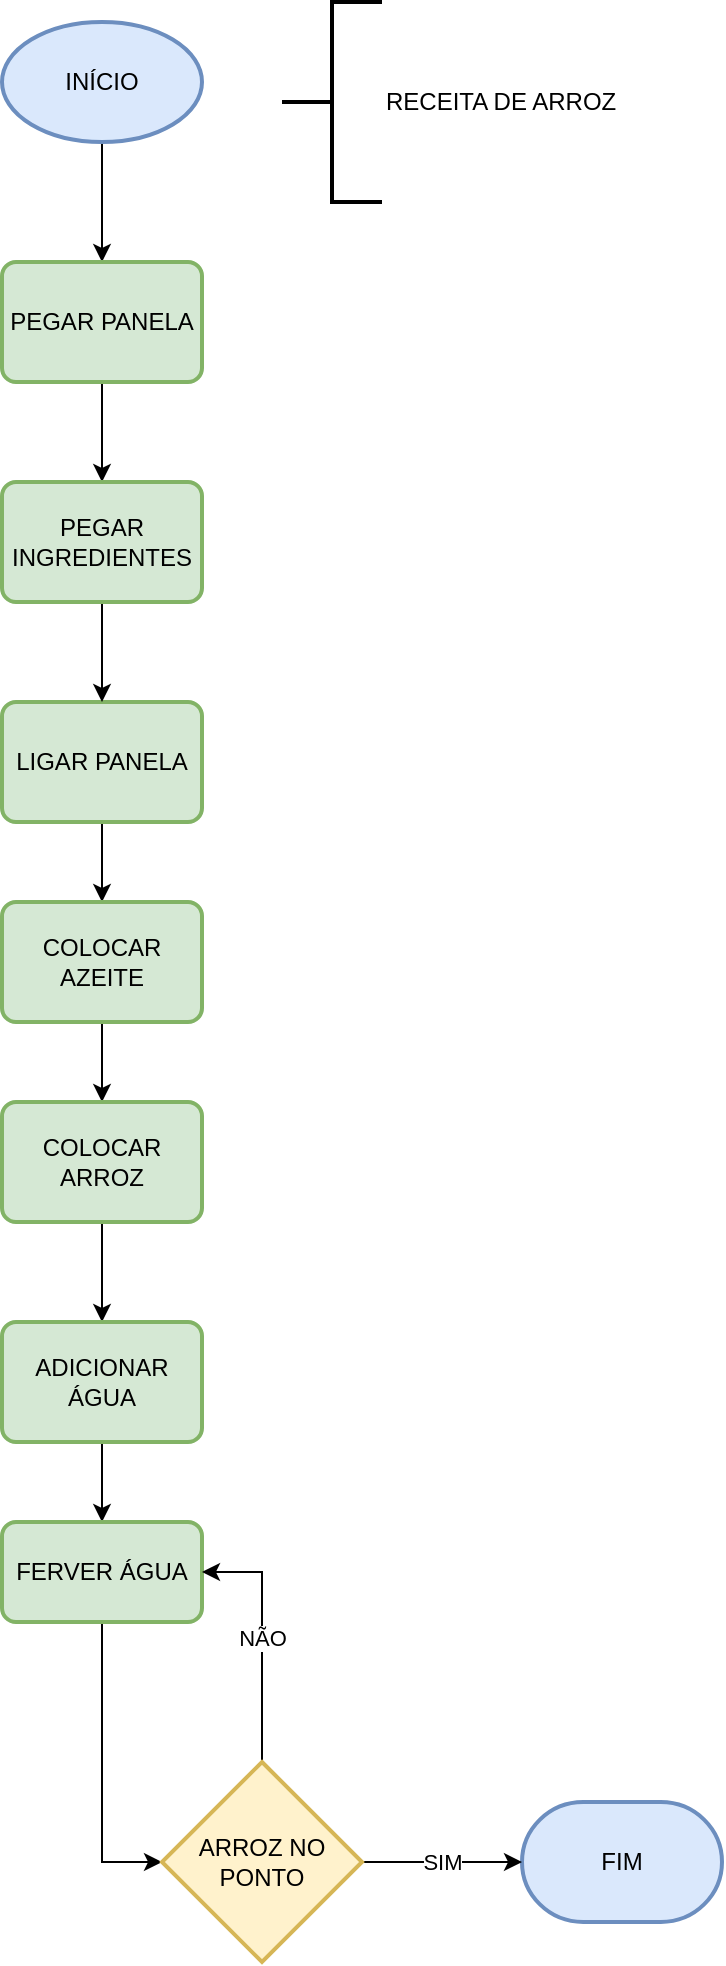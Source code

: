 <mxfile version="20.4.2" type="github"><diagram id="K3xeFRALbzuhU4c2LSBe" name="Página-1"><mxGraphModel dx="182" dy="449" grid="1" gridSize="10" guides="1" tooltips="1" connect="1" arrows="1" fold="1" page="1" pageScale="1" pageWidth="827" pageHeight="1169" math="0" shadow="0"><root><mxCell id="0"/><mxCell id="1" parent="0"/><mxCell id="6_0FSexhwAI14o5Kcjyu-5" value="" style="edgeStyle=orthogonalEdgeStyle;rounded=0;orthogonalLoop=1;jettySize=auto;html=1;" parent="1" source="6_0FSexhwAI14o5Kcjyu-1" target="6_0FSexhwAI14o5Kcjyu-2" edge="1"><mxGeometry relative="1" as="geometry"/></mxCell><mxCell id="6_0FSexhwAI14o5Kcjyu-1" value="INÍCIO" style="strokeWidth=2;html=1;shape=mxgraph.flowchart.start_1;whiteSpace=wrap;fillColor=#dae8fc;strokeColor=#6c8ebf;" parent="1" vertex="1"><mxGeometry x="70" y="30" width="100" height="60" as="geometry"/></mxCell><mxCell id="6_0FSexhwAI14o5Kcjyu-23" value="" style="edgeStyle=orthogonalEdgeStyle;rounded=0;orthogonalLoop=1;jettySize=auto;html=1;" parent="1" source="6_0FSexhwAI14o5Kcjyu-2" target="6_0FSexhwAI14o5Kcjyu-7" edge="1"><mxGeometry relative="1" as="geometry"/></mxCell><mxCell id="6_0FSexhwAI14o5Kcjyu-2" value="PEGAR PANELA" style="rounded=1;whiteSpace=wrap;html=1;absoluteArcSize=1;arcSize=14;strokeWidth=2;fillColor=#d5e8d4;strokeColor=#82b366;" parent="1" vertex="1"><mxGeometry x="70" y="150" width="100" height="60" as="geometry"/></mxCell><mxCell id="6_0FSexhwAI14o5Kcjyu-22" value="" style="edgeStyle=orthogonalEdgeStyle;rounded=0;orthogonalLoop=1;jettySize=auto;html=1;" parent="1" source="6_0FSexhwAI14o5Kcjyu-3" target="6_0FSexhwAI14o5Kcjyu-8" edge="1"><mxGeometry relative="1" as="geometry"/></mxCell><mxCell id="6_0FSexhwAI14o5Kcjyu-3" value="LIGAR PANELA" style="rounded=1;whiteSpace=wrap;html=1;absoluteArcSize=1;arcSize=14;strokeWidth=2;fillColor=#d5e8d4;strokeColor=#82b366;" parent="1" vertex="1"><mxGeometry x="70" y="370" width="100" height="60" as="geometry"/></mxCell><mxCell id="6_0FSexhwAI14o5Kcjyu-4" value="RECEITA DE ARROZ" style="strokeWidth=2;html=1;shape=mxgraph.flowchart.annotation_2;align=left;labelPosition=right;pointerEvents=1;" parent="1" vertex="1"><mxGeometry x="210" y="20" width="50" height="100" as="geometry"/></mxCell><mxCell id="6_0FSexhwAI14o5Kcjyu-24" value="" style="edgeStyle=orthogonalEdgeStyle;rounded=0;orthogonalLoop=1;jettySize=auto;html=1;" parent="1" source="6_0FSexhwAI14o5Kcjyu-7" target="6_0FSexhwAI14o5Kcjyu-3" edge="1"><mxGeometry relative="1" as="geometry"/></mxCell><mxCell id="6_0FSexhwAI14o5Kcjyu-7" value="PEGAR INGREDIENTES" style="rounded=1;whiteSpace=wrap;html=1;absoluteArcSize=1;arcSize=14;strokeWidth=2;fillColor=#d5e8d4;strokeColor=#82b366;" parent="1" vertex="1"><mxGeometry x="70" y="260" width="100" height="60" as="geometry"/></mxCell><mxCell id="6_0FSexhwAI14o5Kcjyu-21" value="" style="edgeStyle=orthogonalEdgeStyle;rounded=0;orthogonalLoop=1;jettySize=auto;html=1;" parent="1" source="6_0FSexhwAI14o5Kcjyu-8" target="6_0FSexhwAI14o5Kcjyu-9" edge="1"><mxGeometry relative="1" as="geometry"/></mxCell><mxCell id="6_0FSexhwAI14o5Kcjyu-8" value="COLOCAR AZEITE" style="rounded=1;whiteSpace=wrap;html=1;absoluteArcSize=1;arcSize=14;strokeWidth=2;fillColor=#d5e8d4;strokeColor=#82b366;" parent="1" vertex="1"><mxGeometry x="70" y="470" width="100" height="60" as="geometry"/></mxCell><mxCell id="6_0FSexhwAI14o5Kcjyu-20" value="" style="edgeStyle=orthogonalEdgeStyle;rounded=0;orthogonalLoop=1;jettySize=auto;html=1;" parent="1" source="6_0FSexhwAI14o5Kcjyu-9" target="6_0FSexhwAI14o5Kcjyu-10" edge="1"><mxGeometry relative="1" as="geometry"/></mxCell><mxCell id="6_0FSexhwAI14o5Kcjyu-9" value="COLOCAR ARROZ" style="rounded=1;whiteSpace=wrap;html=1;absoluteArcSize=1;arcSize=14;strokeWidth=2;fillColor=#d5e8d4;strokeColor=#82b366;" parent="1" vertex="1"><mxGeometry x="70" y="570" width="100" height="60" as="geometry"/></mxCell><mxCell id="6_0FSexhwAI14o5Kcjyu-14" value="" style="edgeStyle=orthogonalEdgeStyle;rounded=0;orthogonalLoop=1;jettySize=auto;html=1;" parent="1" source="6_0FSexhwAI14o5Kcjyu-10" target="6_0FSexhwAI14o5Kcjyu-13" edge="1"><mxGeometry relative="1" as="geometry"/></mxCell><mxCell id="6_0FSexhwAI14o5Kcjyu-10" value="ADICIONAR ÁGUA" style="rounded=1;whiteSpace=wrap;html=1;absoluteArcSize=1;arcSize=14;strokeWidth=2;fillColor=#d5e8d4;strokeColor=#82b366;" parent="1" vertex="1"><mxGeometry x="70" y="680" width="100" height="60" as="geometry"/></mxCell><mxCell id="6_0FSexhwAI14o5Kcjyu-11" value="FIM" style="strokeWidth=2;html=1;shape=mxgraph.flowchart.terminator;whiteSpace=wrap;fillColor=#dae8fc;strokeColor=#6c8ebf;" parent="1" vertex="1"><mxGeometry x="330" y="920" width="100" height="60" as="geometry"/></mxCell><mxCell id="6_0FSexhwAI14o5Kcjyu-16" value="" style="edgeStyle=orthogonalEdgeStyle;rounded=0;orthogonalLoop=1;jettySize=auto;html=1;entryX=0;entryY=0.5;entryDx=0;entryDy=0;entryPerimeter=0;" parent="1" source="6_0FSexhwAI14o5Kcjyu-13" target="6_0FSexhwAI14o5Kcjyu-15" edge="1"><mxGeometry relative="1" as="geometry"/></mxCell><mxCell id="6_0FSexhwAI14o5Kcjyu-13" value="FERVER ÁGUA" style="whiteSpace=wrap;html=1;fillColor=#d5e8d4;strokeColor=#82b366;rounded=1;arcSize=14;strokeWidth=2;" parent="1" vertex="1"><mxGeometry x="70" y="780" width="100" height="50" as="geometry"/></mxCell><mxCell id="6_0FSexhwAI14o5Kcjyu-18" value="SIM" style="edgeStyle=orthogonalEdgeStyle;rounded=0;orthogonalLoop=1;jettySize=auto;html=1;" parent="1" source="6_0FSexhwAI14o5Kcjyu-15" target="6_0FSexhwAI14o5Kcjyu-11" edge="1"><mxGeometry relative="1" as="geometry"/></mxCell><mxCell id="6_0FSexhwAI14o5Kcjyu-19" value="NÃO" style="edgeStyle=orthogonalEdgeStyle;rounded=0;orthogonalLoop=1;jettySize=auto;html=1;entryX=1;entryY=0.5;entryDx=0;entryDy=0;" parent="1" source="6_0FSexhwAI14o5Kcjyu-15" target="6_0FSexhwAI14o5Kcjyu-13" edge="1"><mxGeometry relative="1" as="geometry"/></mxCell><mxCell id="6_0FSexhwAI14o5Kcjyu-15" value="ARROZ NO PONTO" style="strokeWidth=2;html=1;shape=mxgraph.flowchart.decision;whiteSpace=wrap;fillColor=#fff2cc;strokeColor=#d6b656;" parent="1" vertex="1"><mxGeometry x="150" y="900" width="100" height="100" as="geometry"/></mxCell></root></mxGraphModel></diagram></mxfile>